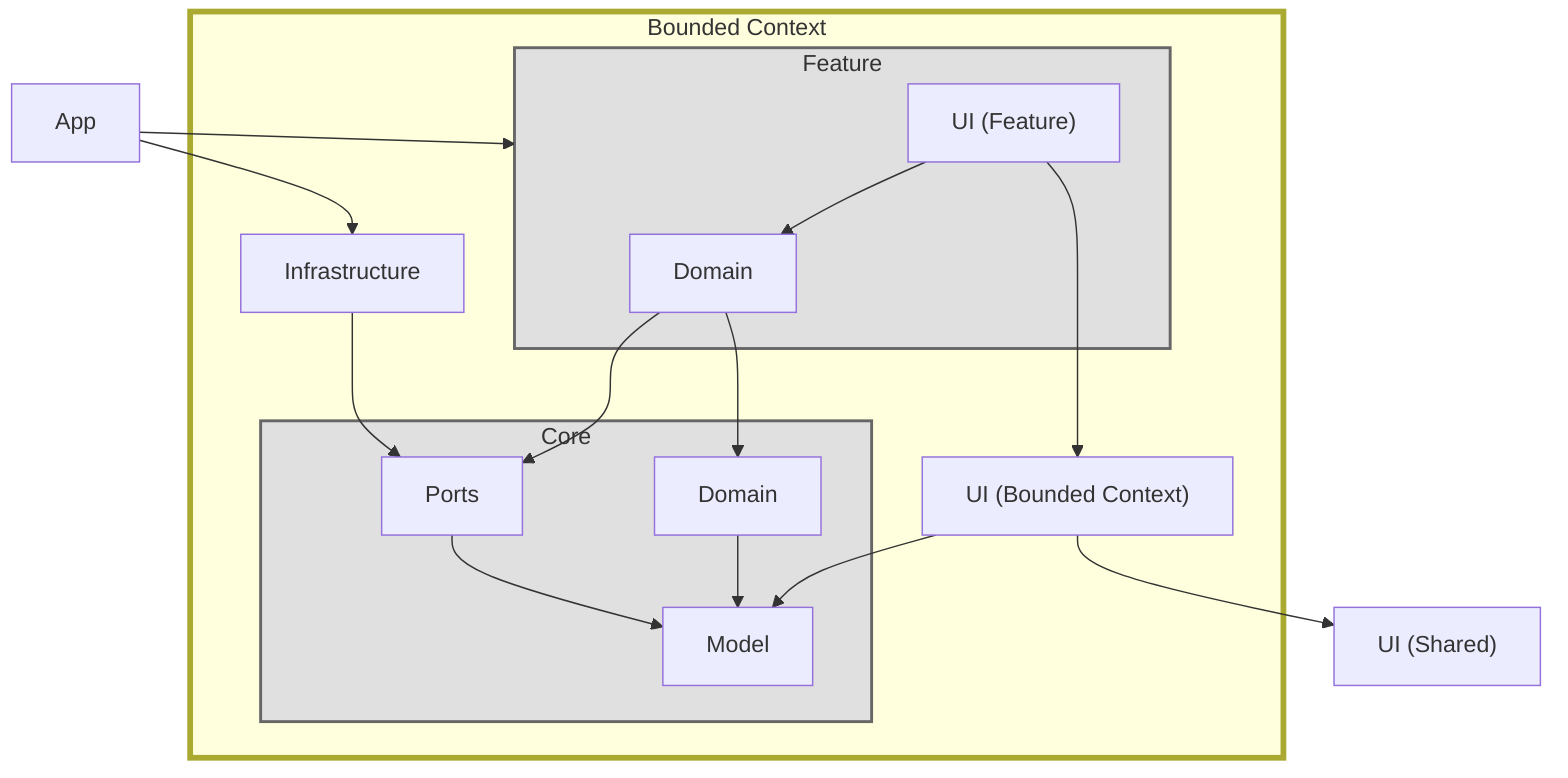 flowchart TD
  App[App]

  UIShared["UI (Shared)"]

  subgraph BoundedContext["Bounded Context"]
    Infrastructure[Infrastructure]
    UIBoundedContext["UI (Bounded Context)"]

    subgraph Core[Core]
      CoreModel[Model]
      CoreDomain[Domain]
      CorePorts[Ports]
    end

    subgraph Feature[Feature]
      FeatureDomain[Domain]
      UIFeature["UI (Feature)"]
    end
  end

%% Dependencies
  App --> Feature
  App --> Infrastructure

  UIFeature --> FeatureDomain
  UIFeature --> UIBoundedContext

  FeatureDomain --> CoreDomain
  FeatureDomain --> CorePorts

  Infrastructure --> CorePorts

  UIBoundedContext --> UIShared
  UIBoundedContext --> CoreModel

  CoreDomain --> CoreModel
  CorePorts --> CoreModel

%% Styling to create visual hierarchy
  style BoundedContext stroke-width:4px
  style Core fill:#e0e0e0,stroke:#666,stroke-width:2px
  style Feature fill:#e0e0e0,stroke:#666,stroke-width:2px